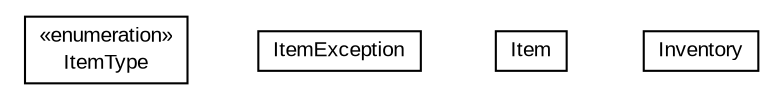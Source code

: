 #!/usr/local/bin/dot
#
# Class diagram 
# Generated by UMLGraph version R5_6 (http://www.umlgraph.org/)
#

digraph G {
	edge [fontname="arial",fontsize=10,labelfontname="arial",labelfontsize=10];
	node [fontname="arial",fontsize=10,shape=plaintext];
	nodesep=0.25;
	ranksep=0.5;
	// org.thoughtworks.sales.stage.dc.ItemType
	c4867 [label=<<table title="org.thoughtworks.sales.stage.dc.ItemType" border="0" cellborder="1" cellspacing="0" cellpadding="2" port="p" href="./ItemType.html">
		<tr><td><table border="0" cellspacing="0" cellpadding="1">
<tr><td align="center" balign="center"> &#171;enumeration&#187; </td></tr>
<tr><td align="center" balign="center"> ItemType </td></tr>
		</table></td></tr>
		</table>>, URL="./ItemType.html", fontname="arial", fontcolor="black", fontsize=10.0];
	// org.thoughtworks.sales.stage.dc.ItemException
	c4868 [label=<<table title="org.thoughtworks.sales.stage.dc.ItemException" border="0" cellborder="1" cellspacing="0" cellpadding="2" port="p" href="./ItemException.html">
		<tr><td><table border="0" cellspacing="0" cellpadding="1">
<tr><td align="center" balign="center"> ItemException </td></tr>
		</table></td></tr>
		</table>>, URL="./ItemException.html", fontname="arial", fontcolor="black", fontsize=10.0];
	// org.thoughtworks.sales.stage.dc.Item
	c4869 [label=<<table title="org.thoughtworks.sales.stage.dc.Item" border="0" cellborder="1" cellspacing="0" cellpadding="2" port="p" href="./Item.html">
		<tr><td><table border="0" cellspacing="0" cellpadding="1">
<tr><td align="center" balign="center"> Item </td></tr>
		</table></td></tr>
		</table>>, URL="./Item.html", fontname="arial", fontcolor="black", fontsize=10.0];
	// org.thoughtworks.sales.stage.dc.Inventory
	c4870 [label=<<table title="org.thoughtworks.sales.stage.dc.Inventory" border="0" cellborder="1" cellspacing="0" cellpadding="2" port="p" href="./Inventory.html">
		<tr><td><table border="0" cellspacing="0" cellpadding="1">
<tr><td align="center" balign="center"> Inventory </td></tr>
		</table></td></tr>
		</table>>, URL="./Inventory.html", fontname="arial", fontcolor="black", fontsize=10.0];
}

